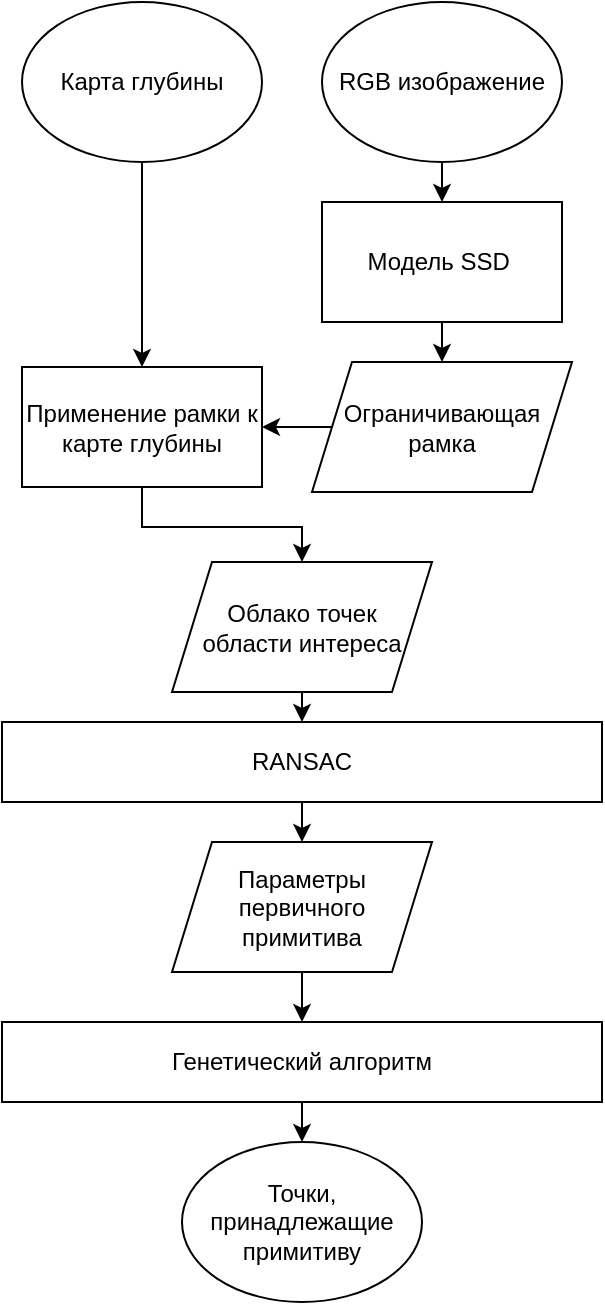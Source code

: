 <mxfile version="14.7.0" type="device"><diagram id="pLFo9O5vJcDjFMlSSm18" name="Page-1"><mxGraphModel dx="723" dy="375" grid="1" gridSize="10" guides="1" tooltips="1" connect="1" arrows="1" fold="1" page="1" pageScale="1" pageWidth="850" pageHeight="1100" math="0" shadow="0"><root><mxCell id="0"/><mxCell id="1" parent="0"/><mxCell id="mUOzxuCYdj9PwPkIeo2e-28" style="edgeStyle=orthogonalEdgeStyle;rounded=0;orthogonalLoop=1;jettySize=auto;html=1;exitX=0.5;exitY=1;exitDx=0;exitDy=0;entryX=0.5;entryY=0;entryDx=0;entryDy=0;" edge="1" parent="1" source="mUOzxuCYdj9PwPkIeo2e-3" target="mUOzxuCYdj9PwPkIeo2e-5"><mxGeometry relative="1" as="geometry"/></mxCell><mxCell id="mUOzxuCYdj9PwPkIeo2e-3" value="RGB изображение" style="ellipse;whiteSpace=wrap;html=1;" vertex="1" parent="1"><mxGeometry x="650" y="80" width="120" height="80" as="geometry"/></mxCell><mxCell id="mUOzxuCYdj9PwPkIeo2e-31" style="edgeStyle=orthogonalEdgeStyle;rounded=0;orthogonalLoop=1;jettySize=auto;html=1;exitX=0.5;exitY=1;exitDx=0;exitDy=0;entryX=0.5;entryY=0;entryDx=0;entryDy=0;" edge="1" parent="1" source="mUOzxuCYdj9PwPkIeo2e-4" target="mUOzxuCYdj9PwPkIeo2e-8"><mxGeometry relative="1" as="geometry"/></mxCell><mxCell id="mUOzxuCYdj9PwPkIeo2e-4" value="Карта глубины" style="ellipse;whiteSpace=wrap;html=1;" vertex="1" parent="1"><mxGeometry x="500" y="80" width="120" height="80" as="geometry"/></mxCell><mxCell id="mUOzxuCYdj9PwPkIeo2e-29" style="edgeStyle=orthogonalEdgeStyle;rounded=0;orthogonalLoop=1;jettySize=auto;html=1;exitX=0.5;exitY=1;exitDx=0;exitDy=0;entryX=0.5;entryY=0;entryDx=0;entryDy=0;" edge="1" parent="1" source="mUOzxuCYdj9PwPkIeo2e-5" target="mUOzxuCYdj9PwPkIeo2e-10"><mxGeometry relative="1" as="geometry"/></mxCell><mxCell id="mUOzxuCYdj9PwPkIeo2e-5" value="Модель SSD&amp;nbsp;" style="rounded=0;whiteSpace=wrap;html=1;" vertex="1" parent="1"><mxGeometry x="650" y="180" width="120" height="60" as="geometry"/></mxCell><mxCell id="mUOzxuCYdj9PwPkIeo2e-34" style="edgeStyle=orthogonalEdgeStyle;rounded=0;orthogonalLoop=1;jettySize=auto;html=1;exitX=0.5;exitY=1;exitDx=0;exitDy=0;entryX=0.5;entryY=0;entryDx=0;entryDy=0;" edge="1" parent="1" source="mUOzxuCYdj9PwPkIeo2e-7" target="mUOzxuCYdj9PwPkIeo2e-19"><mxGeometry relative="1" as="geometry"/></mxCell><mxCell id="mUOzxuCYdj9PwPkIeo2e-7" value="RANSAC" style="rounded=0;whiteSpace=wrap;html=1;" vertex="1" parent="1"><mxGeometry x="490" y="440" width="300" height="40" as="geometry"/></mxCell><mxCell id="mUOzxuCYdj9PwPkIeo2e-32" style="edgeStyle=orthogonalEdgeStyle;rounded=0;orthogonalLoop=1;jettySize=auto;html=1;exitX=0.5;exitY=1;exitDx=0;exitDy=0;" edge="1" parent="1" source="mUOzxuCYdj9PwPkIeo2e-8" target="mUOzxuCYdj9PwPkIeo2e-11"><mxGeometry relative="1" as="geometry"/></mxCell><mxCell id="mUOzxuCYdj9PwPkIeo2e-8" value="Применение рамки к карте глубины" style="rounded=0;whiteSpace=wrap;html=1;" vertex="1" parent="1"><mxGeometry x="500" y="262.5" width="120" height="60" as="geometry"/></mxCell><mxCell id="mUOzxuCYdj9PwPkIeo2e-30" style="edgeStyle=orthogonalEdgeStyle;rounded=0;orthogonalLoop=1;jettySize=auto;html=1;exitX=0;exitY=0.5;exitDx=0;exitDy=0;entryX=1;entryY=0.5;entryDx=0;entryDy=0;" edge="1" parent="1" source="mUOzxuCYdj9PwPkIeo2e-10" target="mUOzxuCYdj9PwPkIeo2e-8"><mxGeometry relative="1" as="geometry"/></mxCell><mxCell id="mUOzxuCYdj9PwPkIeo2e-10" value="&lt;span&gt;Ограничивающая рамка&lt;/span&gt;" style="shape=parallelogram;perimeter=parallelogramPerimeter;whiteSpace=wrap;html=1;fixedSize=1;" vertex="1" parent="1"><mxGeometry x="645" y="260" width="130" height="65" as="geometry"/></mxCell><mxCell id="mUOzxuCYdj9PwPkIeo2e-33" style="edgeStyle=orthogonalEdgeStyle;rounded=0;orthogonalLoop=1;jettySize=auto;html=1;exitX=0.5;exitY=1;exitDx=0;exitDy=0;entryX=0.5;entryY=0;entryDx=0;entryDy=0;" edge="1" parent="1" source="mUOzxuCYdj9PwPkIeo2e-11" target="mUOzxuCYdj9PwPkIeo2e-7"><mxGeometry relative="1" as="geometry"/></mxCell><mxCell id="mUOzxuCYdj9PwPkIeo2e-11" value="&lt;span&gt;Облако точек &lt;br&gt;области интереса&lt;/span&gt;" style="shape=parallelogram;perimeter=parallelogramPerimeter;whiteSpace=wrap;html=1;fixedSize=1;" vertex="1" parent="1"><mxGeometry x="575" y="360" width="130" height="65" as="geometry"/></mxCell><mxCell id="mUOzxuCYdj9PwPkIeo2e-35" style="edgeStyle=orthogonalEdgeStyle;rounded=0;orthogonalLoop=1;jettySize=auto;html=1;exitX=0.5;exitY=1;exitDx=0;exitDy=0;entryX=0.5;entryY=0;entryDx=0;entryDy=0;" edge="1" parent="1" source="mUOzxuCYdj9PwPkIeo2e-19" target="mUOzxuCYdj9PwPkIeo2e-21"><mxGeometry relative="1" as="geometry"/></mxCell><mxCell id="mUOzxuCYdj9PwPkIeo2e-19" value="Параметры первичного &lt;br&gt;примитива" style="shape=parallelogram;perimeter=parallelogramPerimeter;whiteSpace=wrap;html=1;fixedSize=1;" vertex="1" parent="1"><mxGeometry x="575" y="500" width="130" height="65" as="geometry"/></mxCell><mxCell id="mUOzxuCYdj9PwPkIeo2e-36" style="edgeStyle=orthogonalEdgeStyle;rounded=0;orthogonalLoop=1;jettySize=auto;html=1;exitX=0.5;exitY=1;exitDx=0;exitDy=0;entryX=0.5;entryY=0;entryDx=0;entryDy=0;" edge="1" parent="1" source="mUOzxuCYdj9PwPkIeo2e-21" target="mUOzxuCYdj9PwPkIeo2e-26"><mxGeometry relative="1" as="geometry"/></mxCell><mxCell id="mUOzxuCYdj9PwPkIeo2e-21" value="Генетический алгоритм" style="rounded=0;whiteSpace=wrap;html=1;" vertex="1" parent="1"><mxGeometry x="490" y="590" width="300" height="40" as="geometry"/></mxCell><mxCell id="mUOzxuCYdj9PwPkIeo2e-26" value="&lt;span&gt;Точки,&lt;/span&gt;&lt;br&gt;&lt;span&gt;принадлежащие примитиву&lt;/span&gt;" style="ellipse;whiteSpace=wrap;html=1;" vertex="1" parent="1"><mxGeometry x="580" y="650" width="120" height="80" as="geometry"/></mxCell></root></mxGraphModel></diagram></mxfile>